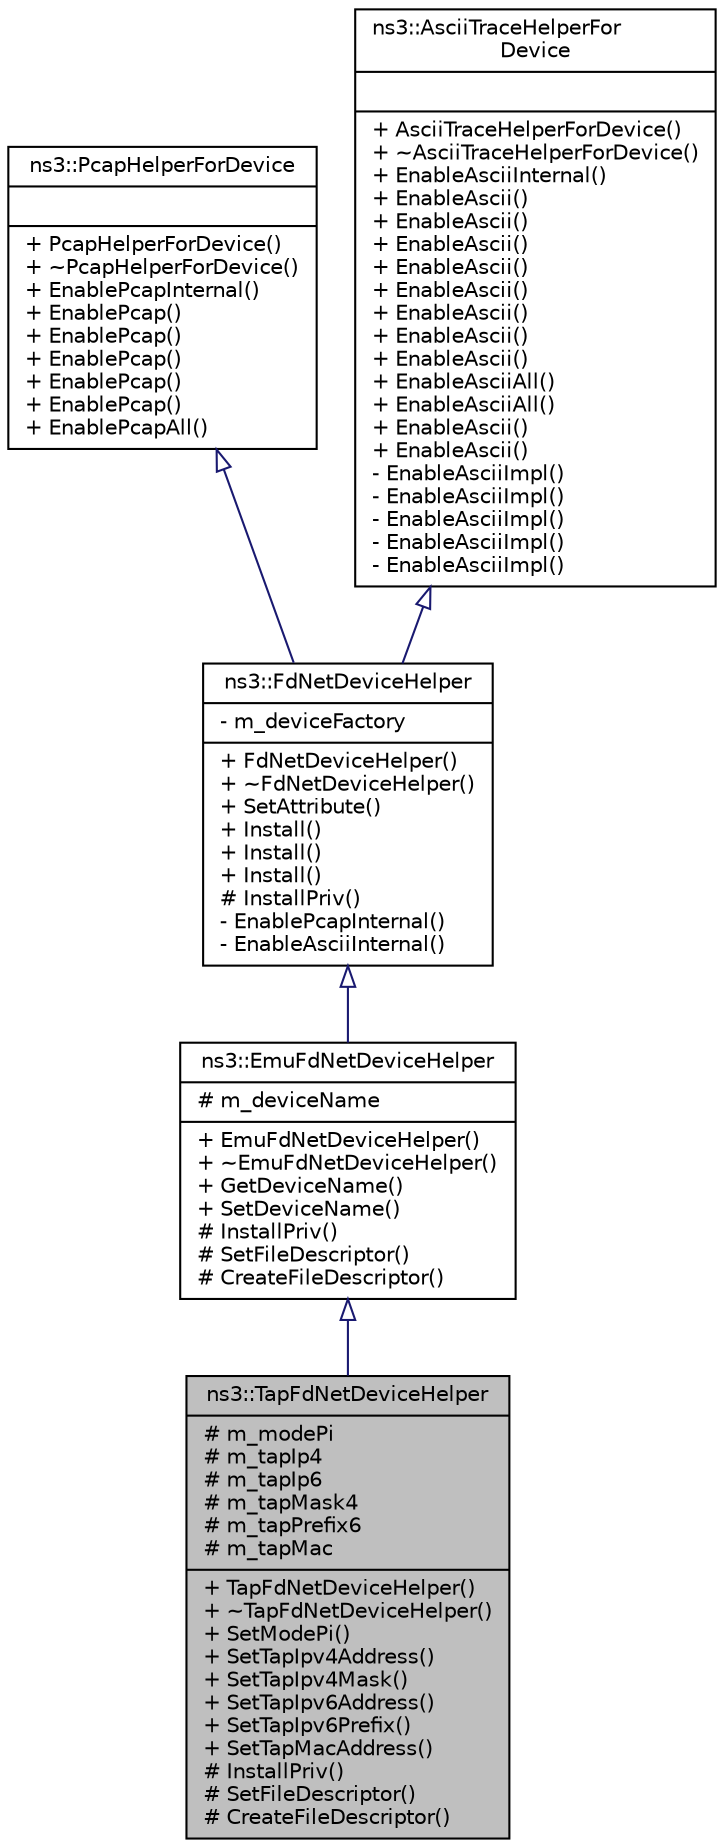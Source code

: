 digraph "ns3::TapFdNetDeviceHelper"
{
  edge [fontname="Helvetica",fontsize="10",labelfontname="Helvetica",labelfontsize="10"];
  node [fontname="Helvetica",fontsize="10",shape=record];
  Node1 [label="{ns3::TapFdNetDeviceHelper\n|# m_modePi\l# m_tapIp4\l# m_tapIp6\l# m_tapMask4\l# m_tapPrefix6\l# m_tapMac\l|+ TapFdNetDeviceHelper()\l+ ~TapFdNetDeviceHelper()\l+ SetModePi()\l+ SetTapIpv4Address()\l+ SetTapIpv4Mask()\l+ SetTapIpv6Address()\l+ SetTapIpv6Prefix()\l+ SetTapMacAddress()\l# InstallPriv()\l# SetFileDescriptor()\l# CreateFileDescriptor()\l}",height=0.2,width=0.4,color="black", fillcolor="grey75", style="filled", fontcolor="black"];
  Node2 -> Node1 [dir="back",color="midnightblue",fontsize="10",style="solid",arrowtail="onormal"];
  Node2 [label="{ns3::EmuFdNetDeviceHelper\n|# m_deviceName\l|+ EmuFdNetDeviceHelper()\l+ ~EmuFdNetDeviceHelper()\l+ GetDeviceName()\l+ SetDeviceName()\l# InstallPriv()\l# SetFileDescriptor()\l# CreateFileDescriptor()\l}",height=0.2,width=0.4,color="black", fillcolor="white", style="filled",URL="$df/d71/classns3_1_1EmuFdNetDeviceHelper.html",tooltip="build a set of FdNetDevice objects attached to a physical network interface "];
  Node3 -> Node2 [dir="back",color="midnightblue",fontsize="10",style="solid",arrowtail="onormal"];
  Node3 [label="{ns3::FdNetDeviceHelper\n|- m_deviceFactory\l|+ FdNetDeviceHelper()\l+ ~FdNetDeviceHelper()\l+ SetAttribute()\l+ Install()\l+ Install()\l+ Install()\l# InstallPriv()\l- EnablePcapInternal()\l- EnableAsciiInternal()\l}",height=0.2,width=0.4,color="black", fillcolor="white", style="filled",URL="$d1/def/classns3_1_1FdNetDeviceHelper.html",tooltip="build a set of FdNetDevice objects Normally we eschew multiple inheritance, however, the classes PcapUserHelperForDevice and AsciiTraceUserHelperForDevice are treated as \"mixins\". A mixin is a self-contained class that encapsulates a general attribute or a set of functionality that may be of interest to many other classes. "];
  Node4 -> Node3 [dir="back",color="midnightblue",fontsize="10",style="solid",arrowtail="onormal"];
  Node4 [label="{ns3::PcapHelperForDevice\n||+ PcapHelperForDevice()\l+ ~PcapHelperForDevice()\l+ EnablePcapInternal()\l+ EnablePcap()\l+ EnablePcap()\l+ EnablePcap()\l+ EnablePcap()\l+ EnablePcap()\l+ EnablePcapAll()\l}",height=0.2,width=0.4,color="black", fillcolor="white", style="filled",URL="$d5/d03/classns3_1_1PcapHelperForDevice.html",tooltip="Base class providing common user-level pcap operations for helpers representing net devices..."];
  Node5 -> Node3 [dir="back",color="midnightblue",fontsize="10",style="solid",arrowtail="onormal"];
  Node5 [label="{ns3::AsciiTraceHelperFor\lDevice\n||+ AsciiTraceHelperForDevice()\l+ ~AsciiTraceHelperForDevice()\l+ EnableAsciiInternal()\l+ EnableAscii()\l+ EnableAscii()\l+ EnableAscii()\l+ EnableAscii()\l+ EnableAscii()\l+ EnableAscii()\l+ EnableAscii()\l+ EnableAscii()\l+ EnableAsciiAll()\l+ EnableAsciiAll()\l+ EnableAscii()\l+ EnableAscii()\l- EnableAsciiImpl()\l- EnableAsciiImpl()\l- EnableAsciiImpl()\l- EnableAsciiImpl()\l- EnableAsciiImpl()\l}",height=0.2,width=0.4,color="black", fillcolor="white", style="filled",URL="$dd/daf/classns3_1_1AsciiTraceHelperForDevice.html",tooltip="Base class providing common user-level ascii trace operations for helpers representing net devices..."];
}
